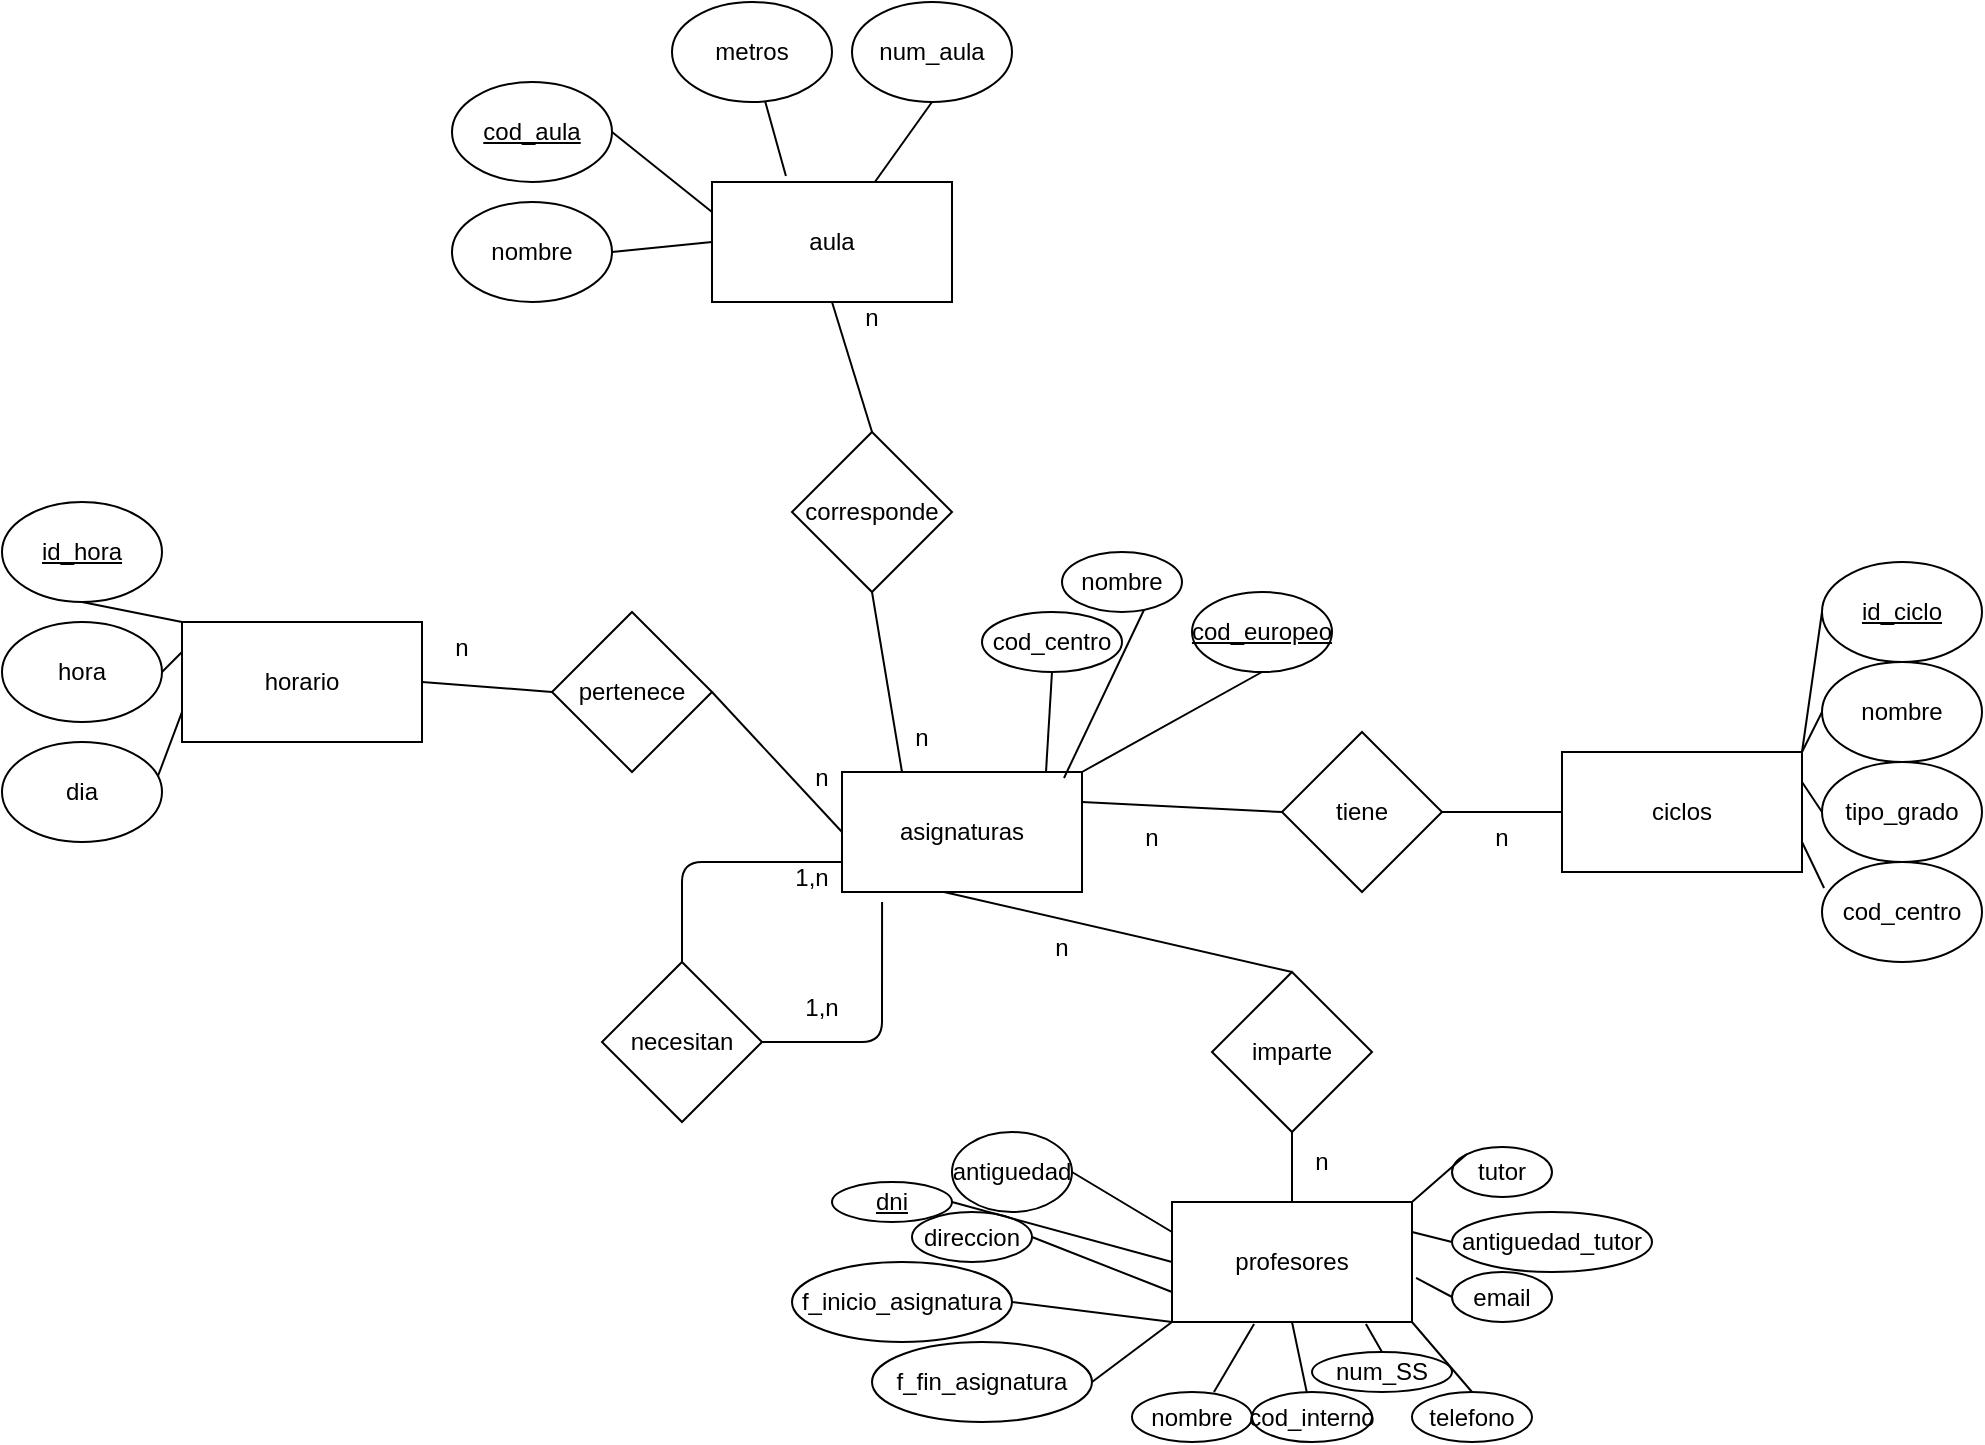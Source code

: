 <mxfile version="13.1.3" type="device"><diagram id="CwauuNvXMMPn26zmxiV-" name="Página-1"><mxGraphModel dx="1854" dy="514" grid="1" gridSize="10" guides="1" tooltips="1" connect="1" arrows="1" fold="1" page="1" pageScale="1" pageWidth="827" pageHeight="1169" math="0" shadow="0"><root><mxCell id="0"/><mxCell id="1" parent="0"/><mxCell id="WGduJM843zbucc2HesPj-1" value="asignaturas" style="rounded=0;whiteSpace=wrap;html=1;" vertex="1" parent="1"><mxGeometry x="300" y="515" width="120" height="60" as="geometry"/></mxCell><mxCell id="WGduJM843zbucc2HesPj-2" value="nombre" style="ellipse;whiteSpace=wrap;html=1;" vertex="1" parent="1"><mxGeometry x="410" y="405" width="60" height="30" as="geometry"/></mxCell><mxCell id="WGduJM843zbucc2HesPj-3" value="cod_centro" style="ellipse;whiteSpace=wrap;html=1;" vertex="1" parent="1"><mxGeometry x="370" y="435" width="70" height="30" as="geometry"/></mxCell><mxCell id="WGduJM843zbucc2HesPj-4" value="cod_europeo" style="ellipse;whiteSpace=wrap;html=1;fontStyle=4" vertex="1" parent="1"><mxGeometry x="475" y="425" width="70" height="40" as="geometry"/></mxCell><mxCell id="WGduJM843zbucc2HesPj-5" value="&lt;div&gt;ciclos&lt;/div&gt;" style="rounded=0;whiteSpace=wrap;html=1;" vertex="1" parent="1"><mxGeometry x="660" y="505" width="120" height="60" as="geometry"/></mxCell><mxCell id="WGduJM843zbucc2HesPj-6" value="nombre" style="ellipse;whiteSpace=wrap;html=1;" vertex="1" parent="1"><mxGeometry x="790" y="460" width="80" height="50" as="geometry"/></mxCell><mxCell id="WGduJM843zbucc2HesPj-7" value="tipo_grado" style="ellipse;whiteSpace=wrap;html=1;" vertex="1" parent="1"><mxGeometry x="790" y="510" width="80" height="50" as="geometry"/></mxCell><mxCell id="WGduJM843zbucc2HesPj-8" value="cod_centro" style="ellipse;whiteSpace=wrap;html=1;" vertex="1" parent="1"><mxGeometry x="790" y="560" width="80" height="50" as="geometry"/></mxCell><mxCell id="WGduJM843zbucc2HesPj-9" value="horario" style="rounded=0;whiteSpace=wrap;html=1;" vertex="1" parent="1"><mxGeometry x="-30" y="440" width="120" height="60" as="geometry"/></mxCell><mxCell id="WGduJM843zbucc2HesPj-10" value="hora" style="ellipse;whiteSpace=wrap;html=1;" vertex="1" parent="1"><mxGeometry x="-120" y="440" width="80" height="50" as="geometry"/></mxCell><mxCell id="WGduJM843zbucc2HesPj-11" value="dia" style="ellipse;whiteSpace=wrap;html=1;" vertex="1" parent="1"><mxGeometry x="-120" y="500" width="80" height="50" as="geometry"/></mxCell><mxCell id="WGduJM843zbucc2HesPj-12" value="aula" style="rounded=0;whiteSpace=wrap;html=1;" vertex="1" parent="1"><mxGeometry x="235" y="220" width="120" height="60" as="geometry"/></mxCell><mxCell id="WGduJM843zbucc2HesPj-13" value="cod_aula" style="ellipse;whiteSpace=wrap;html=1;fontStyle=4" vertex="1" parent="1"><mxGeometry x="105" y="170" width="80" height="50" as="geometry"/></mxCell><mxCell id="WGduJM843zbucc2HesPj-14" value="nombre" style="ellipse;whiteSpace=wrap;html=1;" vertex="1" parent="1"><mxGeometry x="105" y="230" width="80" height="50" as="geometry"/></mxCell><mxCell id="WGduJM843zbucc2HesPj-15" value="num_aula" style="ellipse;whiteSpace=wrap;html=1;" vertex="1" parent="1"><mxGeometry x="305" y="130" width="80" height="50" as="geometry"/></mxCell><mxCell id="WGduJM843zbucc2HesPj-16" value="metros" style="ellipse;whiteSpace=wrap;html=1;" vertex="1" parent="1"><mxGeometry x="215" y="130" width="80" height="50" as="geometry"/></mxCell><mxCell id="WGduJM843zbucc2HesPj-21" value="profesores" style="rounded=0;whiteSpace=wrap;html=1;" vertex="1" parent="1"><mxGeometry x="465" y="730" width="120" height="60" as="geometry"/></mxCell><mxCell id="WGduJM843zbucc2HesPj-22" value="nombre" style="ellipse;whiteSpace=wrap;html=1;" vertex="1" parent="1"><mxGeometry x="445" y="825" width="60" height="25" as="geometry"/></mxCell><mxCell id="WGduJM843zbucc2HesPj-23" value="direccion" style="ellipse;whiteSpace=wrap;html=1;" vertex="1" parent="1"><mxGeometry x="335" y="735" width="60" height="25" as="geometry"/></mxCell><mxCell id="WGduJM843zbucc2HesPj-24" value="telefono" style="ellipse;whiteSpace=wrap;html=1;" vertex="1" parent="1"><mxGeometry x="585" y="825" width="60" height="25" as="geometry"/></mxCell><mxCell id="WGduJM843zbucc2HesPj-25" value="email" style="ellipse;whiteSpace=wrap;html=1;" vertex="1" parent="1"><mxGeometry x="605" y="765" width="50" height="25" as="geometry"/></mxCell><mxCell id="WGduJM843zbucc2HesPj-26" value="dni" style="ellipse;whiteSpace=wrap;html=1;fontStyle=4" vertex="1" parent="1"><mxGeometry x="295" y="720" width="60" height="20" as="geometry"/></mxCell><mxCell id="WGduJM843zbucc2HesPj-27" value="num_SS" style="ellipse;whiteSpace=wrap;html=1;" vertex="1" parent="1"><mxGeometry x="535" y="805" width="70" height="20" as="geometry"/></mxCell><mxCell id="WGduJM843zbucc2HesPj-28" value="cod_interno" style="ellipse;whiteSpace=wrap;html=1;" vertex="1" parent="1"><mxGeometry x="505" y="825" width="60" height="25" as="geometry"/></mxCell><mxCell id="WGduJM843zbucc2HesPj-29" value="antiguedad" style="ellipse;whiteSpace=wrap;html=1;" vertex="1" parent="1"><mxGeometry x="355" y="695" width="60" height="40" as="geometry"/></mxCell><mxCell id="WGduJM843zbucc2HesPj-32" value="tutor" style="ellipse;whiteSpace=wrap;html=1;" vertex="1" parent="1"><mxGeometry x="605" y="702.5" width="50" height="25" as="geometry"/></mxCell><mxCell id="WGduJM843zbucc2HesPj-33" value="&lt;div&gt;antiguedad_tutor&lt;/div&gt;" style="ellipse;whiteSpace=wrap;html=1;" vertex="1" parent="1"><mxGeometry x="605" y="735" width="100" height="30" as="geometry"/></mxCell><mxCell id="WGduJM843zbucc2HesPj-36" value="imparte" style="rhombus;whiteSpace=wrap;html=1;rotation=0;" vertex="1" parent="1"><mxGeometry x="485" y="615" width="80" height="80" as="geometry"/></mxCell><mxCell id="WGduJM843zbucc2HesPj-37" value="" style="endArrow=none;html=1;entryX=0.5;entryY=1;entryDx=0;entryDy=0;exitX=0.5;exitY=0;exitDx=0;exitDy=0;" edge="1" parent="1" source="WGduJM843zbucc2HesPj-21" target="WGduJM843zbucc2HesPj-36"><mxGeometry width="50" height="50" relative="1" as="geometry"><mxPoint x="325" y="725" as="sourcePoint"/><mxPoint x="375" y="675" as="targetPoint"/></mxGeometry></mxCell><mxCell id="WGduJM843zbucc2HesPj-38" value="" style="endArrow=none;html=1;entryX=0.5;entryY=0;entryDx=0;entryDy=0;exitX=0.425;exitY=1;exitDx=0;exitDy=0;exitPerimeter=0;" edge="1" parent="1" source="WGduJM843zbucc2HesPj-1" target="WGduJM843zbucc2HesPj-36"><mxGeometry width="50" height="50" relative="1" as="geometry"><mxPoint x="100" y="750" as="sourcePoint"/><mxPoint x="150" y="700" as="targetPoint"/></mxGeometry></mxCell><mxCell id="WGduJM843zbucc2HesPj-39" value="" style="endArrow=none;html=1;entryX=1;entryY=0.5;entryDx=0;entryDy=0;exitX=0;exitY=0.25;exitDx=0;exitDy=0;" edge="1" parent="1" source="WGduJM843zbucc2HesPj-21" target="WGduJM843zbucc2HesPj-29"><mxGeometry width="50" height="50" relative="1" as="geometry"><mxPoint x="285" y="735" as="sourcePoint"/><mxPoint x="335" y="685" as="targetPoint"/></mxGeometry></mxCell><mxCell id="WGduJM843zbucc2HesPj-40" value="" style="endArrow=none;html=1;entryX=1;entryY=0.5;entryDx=0;entryDy=0;exitX=0;exitY=0.5;exitDx=0;exitDy=0;" edge="1" parent="1" source="WGduJM843zbucc2HesPj-21" target="WGduJM843zbucc2HesPj-26"><mxGeometry width="50" height="50" relative="1" as="geometry"><mxPoint x="295" y="745" as="sourcePoint"/><mxPoint x="345" y="695" as="targetPoint"/></mxGeometry></mxCell><mxCell id="WGduJM843zbucc2HesPj-41" value="" style="endArrow=none;html=1;entryX=1;entryY=0.5;entryDx=0;entryDy=0;exitX=0;exitY=0.75;exitDx=0;exitDy=0;" edge="1" parent="1" source="WGduJM843zbucc2HesPj-21" target="WGduJM843zbucc2HesPj-23"><mxGeometry width="50" height="50" relative="1" as="geometry"><mxPoint x="305" y="755" as="sourcePoint"/><mxPoint x="355" y="705" as="targetPoint"/></mxGeometry></mxCell><mxCell id="WGduJM843zbucc2HesPj-42" value="" style="endArrow=none;html=1;entryX=0.683;entryY=0;entryDx=0;entryDy=0;entryPerimeter=0;exitX=0.342;exitY=1.017;exitDx=0;exitDy=0;exitPerimeter=0;" edge="1" parent="1" source="WGduJM843zbucc2HesPj-21" target="WGduJM843zbucc2HesPj-22"><mxGeometry width="50" height="50" relative="1" as="geometry"><mxPoint x="315" y="765" as="sourcePoint"/><mxPoint x="365" y="715" as="targetPoint"/></mxGeometry></mxCell><mxCell id="WGduJM843zbucc2HesPj-43" value="" style="endArrow=none;html=1;exitX=0.5;exitY=1;exitDx=0;exitDy=0;" edge="1" parent="1" source="WGduJM843zbucc2HesPj-21" target="WGduJM843zbucc2HesPj-28"><mxGeometry width="50" height="50" relative="1" as="geometry"><mxPoint x="325" y="775" as="sourcePoint"/><mxPoint x="375" y="725" as="targetPoint"/></mxGeometry></mxCell><mxCell id="WGduJM843zbucc2HesPj-44" value="" style="endArrow=none;html=1;entryX=0.5;entryY=0;entryDx=0;entryDy=0;exitX=0.808;exitY=1.017;exitDx=0;exitDy=0;exitPerimeter=0;" edge="1" parent="1" source="WGduJM843zbucc2HesPj-21" target="WGduJM843zbucc2HesPj-27"><mxGeometry width="50" height="50" relative="1" as="geometry"><mxPoint x="335" y="785" as="sourcePoint"/><mxPoint x="385" y="735" as="targetPoint"/></mxGeometry></mxCell><mxCell id="WGduJM843zbucc2HesPj-45" value="" style="endArrow=none;html=1;entryX=0.5;entryY=0;entryDx=0;entryDy=0;exitX=1;exitY=1;exitDx=0;exitDy=0;" edge="1" parent="1" source="WGduJM843zbucc2HesPj-21" target="WGduJM843zbucc2HesPj-24"><mxGeometry width="50" height="50" relative="1" as="geometry"><mxPoint x="345" y="795" as="sourcePoint"/><mxPoint x="395" y="745" as="targetPoint"/></mxGeometry></mxCell><mxCell id="WGduJM843zbucc2HesPj-46" value="" style="endArrow=none;html=1;exitX=0;exitY=0;exitDx=0;exitDy=0;entryX=1;entryY=0;entryDx=0;entryDy=0;" edge="1" parent="1" source="WGduJM843zbucc2HesPj-32" target="WGduJM843zbucc2HesPj-21"><mxGeometry width="50" height="50" relative="1" as="geometry"><mxPoint x="355" y="805" as="sourcePoint"/><mxPoint x="405" y="755" as="targetPoint"/></mxGeometry></mxCell><mxCell id="WGduJM843zbucc2HesPj-47" value="" style="endArrow=none;html=1;entryX=0;entryY=0.5;entryDx=0;entryDy=0;exitX=1;exitY=0.25;exitDx=0;exitDy=0;" edge="1" parent="1" source="WGduJM843zbucc2HesPj-21" target="WGduJM843zbucc2HesPj-33"><mxGeometry width="50" height="50" relative="1" as="geometry"><mxPoint x="405" y="805" as="sourcePoint"/><mxPoint x="415" y="765" as="targetPoint"/></mxGeometry></mxCell><mxCell id="WGduJM843zbucc2HesPj-48" value="" style="endArrow=none;html=1;entryX=0;entryY=0.5;entryDx=0;entryDy=0;exitX=1.017;exitY=0.633;exitDx=0;exitDy=0;exitPerimeter=0;" edge="1" parent="1" source="WGduJM843zbucc2HesPj-21" target="WGduJM843zbucc2HesPj-25"><mxGeometry width="50" height="50" relative="1" as="geometry"><mxPoint x="375" y="825" as="sourcePoint"/><mxPoint x="425" y="775" as="targetPoint"/></mxGeometry></mxCell><mxCell id="WGduJM843zbucc2HesPj-51" value="f_inicio_asignatura" style="ellipse;whiteSpace=wrap;html=1;" vertex="1" parent="1"><mxGeometry x="275" y="760" width="110" height="40" as="geometry"/></mxCell><mxCell id="WGduJM843zbucc2HesPj-52" value="f_fin_asignatura" style="ellipse;whiteSpace=wrap;html=1;" vertex="1" parent="1"><mxGeometry x="315" y="800" width="110" height="40" as="geometry"/></mxCell><mxCell id="WGduJM843zbucc2HesPj-54" value="" style="endArrow=none;html=1;entryX=1;entryY=0.5;entryDx=0;entryDy=0;exitX=0;exitY=1;exitDx=0;exitDy=0;" edge="1" parent="1" source="WGduJM843zbucc2HesPj-21" target="WGduJM843zbucc2HesPj-51"><mxGeometry width="50" height="50" relative="1" as="geometry"><mxPoint x="555" y="705" as="sourcePoint"/><mxPoint x="605" y="655" as="targetPoint"/></mxGeometry></mxCell><mxCell id="WGduJM843zbucc2HesPj-55" value="" style="endArrow=none;html=1;entryX=1;entryY=0.5;entryDx=0;entryDy=0;exitX=0;exitY=1;exitDx=0;exitDy=0;" edge="1" parent="1" source="WGduJM843zbucc2HesPj-21" target="WGduJM843zbucc2HesPj-52"><mxGeometry width="50" height="50" relative="1" as="geometry"><mxPoint x="555" y="705" as="sourcePoint"/><mxPoint x="605" y="655" as="targetPoint"/></mxGeometry></mxCell><mxCell id="WGduJM843zbucc2HesPj-57" value="pertenece" style="rhombus;whiteSpace=wrap;html=1;" vertex="1" parent="1"><mxGeometry x="155" y="435" width="80" height="80" as="geometry"/></mxCell><mxCell id="WGduJM843zbucc2HesPj-59" value="corresponde" style="rhombus;whiteSpace=wrap;html=1;" vertex="1" parent="1"><mxGeometry x="275" y="345" width="80" height="80" as="geometry"/></mxCell><mxCell id="WGduJM843zbucc2HesPj-60" value="" style="endArrow=none;html=1;entryX=0.5;entryY=1;entryDx=0;entryDy=0;exitX=0.85;exitY=0;exitDx=0;exitDy=0;exitPerimeter=0;" edge="1" parent="1" source="WGduJM843zbucc2HesPj-1" target="WGduJM843zbucc2HesPj-3"><mxGeometry width="50" height="50" relative="1" as="geometry"><mxPoint x="320" y="510" as="sourcePoint"/><mxPoint x="370" y="460" as="targetPoint"/></mxGeometry></mxCell><mxCell id="WGduJM843zbucc2HesPj-61" value="" style="endArrow=none;html=1;entryX=0.683;entryY=0.967;entryDx=0;entryDy=0;entryPerimeter=0;exitX=0.925;exitY=0.05;exitDx=0;exitDy=0;exitPerimeter=0;" edge="1" parent="1" source="WGduJM843zbucc2HesPj-1" target="WGduJM843zbucc2HesPj-2"><mxGeometry width="50" height="50" relative="1" as="geometry"><mxPoint x="320" y="510" as="sourcePoint"/><mxPoint x="370" y="460" as="targetPoint"/></mxGeometry></mxCell><mxCell id="WGduJM843zbucc2HesPj-62" value="" style="endArrow=none;html=1;entryX=0.5;entryY=1;entryDx=0;entryDy=0;exitX=1;exitY=0;exitDx=0;exitDy=0;" edge="1" parent="1" source="WGduJM843zbucc2HesPj-1" target="WGduJM843zbucc2HesPj-4"><mxGeometry width="50" height="50" relative="1" as="geometry"><mxPoint x="330" y="520" as="sourcePoint"/><mxPoint x="380" y="470" as="targetPoint"/></mxGeometry></mxCell><mxCell id="WGduJM843zbucc2HesPj-63" value="" style="endArrow=none;html=1;exitX=1;exitY=0.5;exitDx=0;exitDy=0;entryX=0;entryY=0.5;entryDx=0;entryDy=0;" edge="1" parent="1" source="WGduJM843zbucc2HesPj-57" target="WGduJM843zbucc2HesPj-1"><mxGeometry width="50" height="50" relative="1" as="geometry"><mxPoint x="340" y="530" as="sourcePoint"/><mxPoint x="390" y="480" as="targetPoint"/></mxGeometry></mxCell><mxCell id="WGduJM843zbucc2HesPj-64" value="" style="endArrow=none;html=1;entryX=1;entryY=0.5;entryDx=0;entryDy=0;exitX=0;exitY=0.5;exitDx=0;exitDy=0;" edge="1" parent="1" source="WGduJM843zbucc2HesPj-57" target="WGduJM843zbucc2HesPj-9"><mxGeometry width="50" height="50" relative="1" as="geometry"><mxPoint x="350" y="475" as="sourcePoint"/><mxPoint x="400" y="425" as="targetPoint"/></mxGeometry></mxCell><mxCell id="WGduJM843zbucc2HesPj-65" value="" style="endArrow=none;html=1;entryX=0;entryY=0.5;entryDx=0;entryDy=0;exitX=1;exitY=0.25;exitDx=0;exitDy=0;" edge="1" parent="1" source="WGduJM843zbucc2HesPj-1" target="WGduJM843zbucc2HesPj-56"><mxGeometry width="50" height="50" relative="1" as="geometry"><mxPoint x="505.68" y="547.66" as="sourcePoint"/><mxPoint x="410" y="500" as="targetPoint"/></mxGeometry></mxCell><mxCell id="WGduJM843zbucc2HesPj-66" value="" style="endArrow=none;html=1;entryX=0;entryY=0.5;entryDx=0;entryDy=0;" edge="1" parent="1" source="WGduJM843zbucc2HesPj-56" target="WGduJM843zbucc2HesPj-5"><mxGeometry width="50" height="50" relative="1" as="geometry"><mxPoint x="530" y="535" as="sourcePoint"/><mxPoint x="420" y="510" as="targetPoint"/></mxGeometry></mxCell><mxCell id="WGduJM843zbucc2HesPj-67" value="" style="endArrow=none;html=1;entryX=0.5;entryY=1;entryDx=0;entryDy=0;exitX=0.25;exitY=0;exitDx=0;exitDy=0;" edge="1" parent="1" source="WGduJM843zbucc2HesPj-1" target="WGduJM843zbucc2HesPj-59"><mxGeometry width="50" height="50" relative="1" as="geometry"><mxPoint x="380" y="570" as="sourcePoint"/><mxPoint x="430" y="520" as="targetPoint"/></mxGeometry></mxCell><mxCell id="WGduJM843zbucc2HesPj-68" value="" style="endArrow=none;html=1;entryX=0.5;entryY=1;entryDx=0;entryDy=0;exitX=0.5;exitY=0;exitDx=0;exitDy=0;" edge="1" parent="1" source="WGduJM843zbucc2HesPj-59" target="WGduJM843zbucc2HesPj-12"><mxGeometry width="50" height="50" relative="1" as="geometry"><mxPoint x="445" y="560" as="sourcePoint"/><mxPoint x="495" y="510" as="targetPoint"/></mxGeometry></mxCell><mxCell id="WGduJM843zbucc2HesPj-69" value="" style="endArrow=none;html=1;entryX=1;entryY=0.5;entryDx=0;entryDy=0;exitX=0;exitY=0.25;exitDx=0;exitDy=0;" edge="1" parent="1" source="WGduJM843zbucc2HesPj-9" target="WGduJM843zbucc2HesPj-10"><mxGeometry width="50" height="50" relative="1" as="geometry"><mxPoint x="400" y="515" as="sourcePoint"/><mxPoint x="450" y="465" as="targetPoint"/></mxGeometry></mxCell><mxCell id="WGduJM843zbucc2HesPj-70" value="" style="endArrow=none;html=1;entryX=0.975;entryY=0.34;entryDx=0;entryDy=0;entryPerimeter=0;exitX=0;exitY=0.75;exitDx=0;exitDy=0;" edge="1" parent="1" source="WGduJM843zbucc2HesPj-9" target="WGduJM843zbucc2HesPj-11"><mxGeometry width="50" height="50" relative="1" as="geometry"><mxPoint x="410" y="525" as="sourcePoint"/><mxPoint x="460" y="475" as="targetPoint"/></mxGeometry></mxCell><mxCell id="WGduJM843zbucc2HesPj-71" value="" style="endArrow=none;html=1;entryX=0;entryY=0.5;entryDx=0;entryDy=0;exitX=1;exitY=0;exitDx=0;exitDy=0;" edge="1" parent="1" source="WGduJM843zbucc2HesPj-5" target="WGduJM843zbucc2HesPj-6"><mxGeometry width="50" height="50" relative="1" as="geometry"><mxPoint x="520" y="610" as="sourcePoint"/><mxPoint x="570" y="560" as="targetPoint"/></mxGeometry></mxCell><mxCell id="WGduJM843zbucc2HesPj-72" value="" style="endArrow=none;html=1;entryX=0;entryY=0.5;entryDx=0;entryDy=0;exitX=1;exitY=0.25;exitDx=0;exitDy=0;" edge="1" parent="1" source="WGduJM843zbucc2HesPj-5" target="WGduJM843zbucc2HesPj-7"><mxGeometry width="50" height="50" relative="1" as="geometry"><mxPoint x="530" y="620" as="sourcePoint"/><mxPoint x="580" y="570" as="targetPoint"/></mxGeometry></mxCell><mxCell id="WGduJM843zbucc2HesPj-73" value="" style="endArrow=none;html=1;entryX=0.013;entryY=0.26;entryDx=0;entryDy=0;entryPerimeter=0;exitX=1;exitY=0.75;exitDx=0;exitDy=0;" edge="1" parent="1" source="WGduJM843zbucc2HesPj-5" target="WGduJM843zbucc2HesPj-8"><mxGeometry width="50" height="50" relative="1" as="geometry"><mxPoint x="540" y="630" as="sourcePoint"/><mxPoint x="590" y="580" as="targetPoint"/></mxGeometry></mxCell><mxCell id="WGduJM843zbucc2HesPj-75" value="" style="endArrow=none;html=1;entryX=1;entryY=0.5;entryDx=0;entryDy=0;exitX=0;exitY=0.25;exitDx=0;exitDy=0;" edge="1" parent="1" source="WGduJM843zbucc2HesPj-12" target="WGduJM843zbucc2HesPj-13"><mxGeometry width="50" height="50" relative="1" as="geometry"><mxPoint x="425" y="260" as="sourcePoint"/><mxPoint x="475" y="210" as="targetPoint"/></mxGeometry></mxCell><mxCell id="WGduJM843zbucc2HesPj-76" value="" style="endArrow=none;html=1;entryX=1;entryY=0.5;entryDx=0;entryDy=0;exitX=0;exitY=0.5;exitDx=0;exitDy=0;" edge="1" parent="1" source="WGduJM843zbucc2HesPj-12" target="WGduJM843zbucc2HesPj-14"><mxGeometry width="50" height="50" relative="1" as="geometry"><mxPoint x="425" y="260" as="sourcePoint"/><mxPoint x="475" y="210" as="targetPoint"/></mxGeometry></mxCell><mxCell id="WGduJM843zbucc2HesPj-77" value="" style="endArrow=none;html=1;entryX=0.5;entryY=1;entryDx=0;entryDy=0;" edge="1" parent="1" source="WGduJM843zbucc2HesPj-12" target="WGduJM843zbucc2HesPj-15"><mxGeometry width="50" height="50" relative="1" as="geometry"><mxPoint x="435" y="270" as="sourcePoint"/><mxPoint x="485" y="220" as="targetPoint"/></mxGeometry></mxCell><mxCell id="WGduJM843zbucc2HesPj-78" value="" style="endArrow=none;html=1;exitX=0.308;exitY=-0.05;exitDx=0;exitDy=0;exitPerimeter=0;" edge="1" parent="1" source="WGduJM843zbucc2HesPj-12" target="WGduJM843zbucc2HesPj-16"><mxGeometry width="50" height="50" relative="1" as="geometry"><mxPoint x="445" y="280" as="sourcePoint"/><mxPoint x="495" y="230" as="targetPoint"/></mxGeometry></mxCell><mxCell id="WGduJM843zbucc2HesPj-79" value="id_hora" style="ellipse;whiteSpace=wrap;html=1;fontStyle=4" vertex="1" parent="1"><mxGeometry x="-120" y="380" width="80" height="50" as="geometry"/></mxCell><mxCell id="WGduJM843zbucc2HesPj-81" value="" style="endArrow=none;html=1;entryX=0.5;entryY=1;entryDx=0;entryDy=0;exitX=0;exitY=0;exitDx=0;exitDy=0;" edge="1" parent="1" source="WGduJM843zbucc2HesPj-9" target="WGduJM843zbucc2HesPj-79"><mxGeometry width="50" height="50" relative="1" as="geometry"><mxPoint x="-20" y="435" as="sourcePoint"/><mxPoint x="30" y="385" as="targetPoint"/></mxGeometry></mxCell><mxCell id="WGduJM843zbucc2HesPj-82" value="id_ciclo" style="ellipse;whiteSpace=wrap;html=1;fontStyle=4" vertex="1" parent="1"><mxGeometry x="790" y="410" width="80" height="50" as="geometry"/></mxCell><mxCell id="WGduJM843zbucc2HesPj-83" value="" style="endArrow=none;html=1;entryX=0;entryY=0.5;entryDx=0;entryDy=0;exitX=1;exitY=0;exitDx=0;exitDy=0;" edge="1" parent="1" source="WGduJM843zbucc2HesPj-5" target="WGduJM843zbucc2HesPj-82"><mxGeometry width="50" height="50" relative="1" as="geometry"><mxPoint x="700" y="440" as="sourcePoint"/><mxPoint x="750" y="390" as="targetPoint"/></mxGeometry></mxCell><mxCell id="WGduJM843zbucc2HesPj-84" value="necesitan" style="rhombus;whiteSpace=wrap;html=1;" vertex="1" parent="1"><mxGeometry x="180" y="610" width="80" height="80" as="geometry"/></mxCell><mxCell id="WGduJM843zbucc2HesPj-85" value="" style="endArrow=none;html=1;entryX=0;entryY=0.75;entryDx=0;entryDy=0;exitX=0.5;exitY=0;exitDx=0;exitDy=0;" edge="1" parent="1" source="WGduJM843zbucc2HesPj-84" target="WGduJM843zbucc2HesPj-1"><mxGeometry width="50" height="50" relative="1" as="geometry"><mxPoint x="120" y="620" as="sourcePoint"/><mxPoint x="170" y="570" as="targetPoint"/><Array as="points"><mxPoint x="220" y="560"/></Array></mxGeometry></mxCell><mxCell id="WGduJM843zbucc2HesPj-86" value="" style="endArrow=none;html=1;entryX=1;entryY=0.5;entryDx=0;entryDy=0;exitX=0.167;exitY=1.083;exitDx=0;exitDy=0;exitPerimeter=0;" edge="1" parent="1" source="WGduJM843zbucc2HesPj-1" target="WGduJM843zbucc2HesPj-84"><mxGeometry width="50" height="50" relative="1" as="geometry"><mxPoint x="120" y="620" as="sourcePoint"/><mxPoint x="170" y="570" as="targetPoint"/><Array as="points"><mxPoint x="320" y="650"/></Array></mxGeometry></mxCell><mxCell id="WGduJM843zbucc2HesPj-87" value="n" style="text;html=1;strokeColor=none;fillColor=none;align=center;verticalAlign=middle;whiteSpace=wrap;rounded=0;" vertex="1" parent="1"><mxGeometry x="520" y="700" width="40" height="20" as="geometry"/></mxCell><mxCell id="WGduJM843zbucc2HesPj-88" value="n" style="text;html=1;strokeColor=none;fillColor=none;align=center;verticalAlign=middle;whiteSpace=wrap;rounded=0;" vertex="1" parent="1"><mxGeometry x="380" y="585" width="60" height="35" as="geometry"/></mxCell><mxCell id="WGduJM843zbucc2HesPj-56" value="tiene" style="rhombus;whiteSpace=wrap;html=1;" vertex="1" parent="1"><mxGeometry x="520" y="495" width="80" height="80" as="geometry"/></mxCell><mxCell id="WGduJM843zbucc2HesPj-92" value="n" style="text;html=1;strokeColor=none;fillColor=none;align=center;verticalAlign=middle;whiteSpace=wrap;rounded=0;" vertex="1" parent="1"><mxGeometry x="425" y="530" width="60" height="35" as="geometry"/></mxCell><mxCell id="WGduJM843zbucc2HesPj-95" value="n" style="text;html=1;strokeColor=none;fillColor=none;align=center;verticalAlign=middle;whiteSpace=wrap;rounded=0;" vertex="1" parent="1"><mxGeometry x="600" y="530" width="60" height="35" as="geometry"/></mxCell><mxCell id="WGduJM843zbucc2HesPj-96" value="1,n" style="text;html=1;strokeColor=none;fillColor=none;align=center;verticalAlign=middle;whiteSpace=wrap;rounded=0;" vertex="1" parent="1"><mxGeometry x="255" y="550" width="60" height="35" as="geometry"/></mxCell><mxCell id="WGduJM843zbucc2HesPj-98" value="1,n" style="text;html=1;strokeColor=none;fillColor=none;align=center;verticalAlign=middle;whiteSpace=wrap;rounded=0;" vertex="1" parent="1"><mxGeometry x="260" y="615" width="60" height="35" as="geometry"/></mxCell><mxCell id="WGduJM843zbucc2HesPj-102" value="&lt;div&gt;n&lt;/div&gt;" style="text;html=1;strokeColor=none;fillColor=none;align=center;verticalAlign=middle;whiteSpace=wrap;rounded=0;" vertex="1" parent="1"><mxGeometry x="80" y="435" width="60" height="35" as="geometry"/></mxCell><mxCell id="WGduJM843zbucc2HesPj-105" value="&lt;div&gt;n&lt;/div&gt;" style="text;html=1;strokeColor=none;fillColor=none;align=center;verticalAlign=middle;whiteSpace=wrap;rounded=0;" vertex="1" parent="1"><mxGeometry x="260" y="500" width="60" height="35" as="geometry"/></mxCell><mxCell id="WGduJM843zbucc2HesPj-106" value="&lt;div&gt;n&lt;/div&gt;" style="text;html=1;strokeColor=none;fillColor=none;align=center;verticalAlign=middle;whiteSpace=wrap;rounded=0;" vertex="1" parent="1"><mxGeometry x="285" y="270" width="60" height="35" as="geometry"/></mxCell><mxCell id="WGduJM843zbucc2HesPj-107" value="n" style="text;html=1;strokeColor=none;fillColor=none;align=center;verticalAlign=middle;whiteSpace=wrap;rounded=0;" vertex="1" parent="1"><mxGeometry x="310" y="480" width="60" height="35" as="geometry"/></mxCell></root></mxGraphModel></diagram></mxfile>